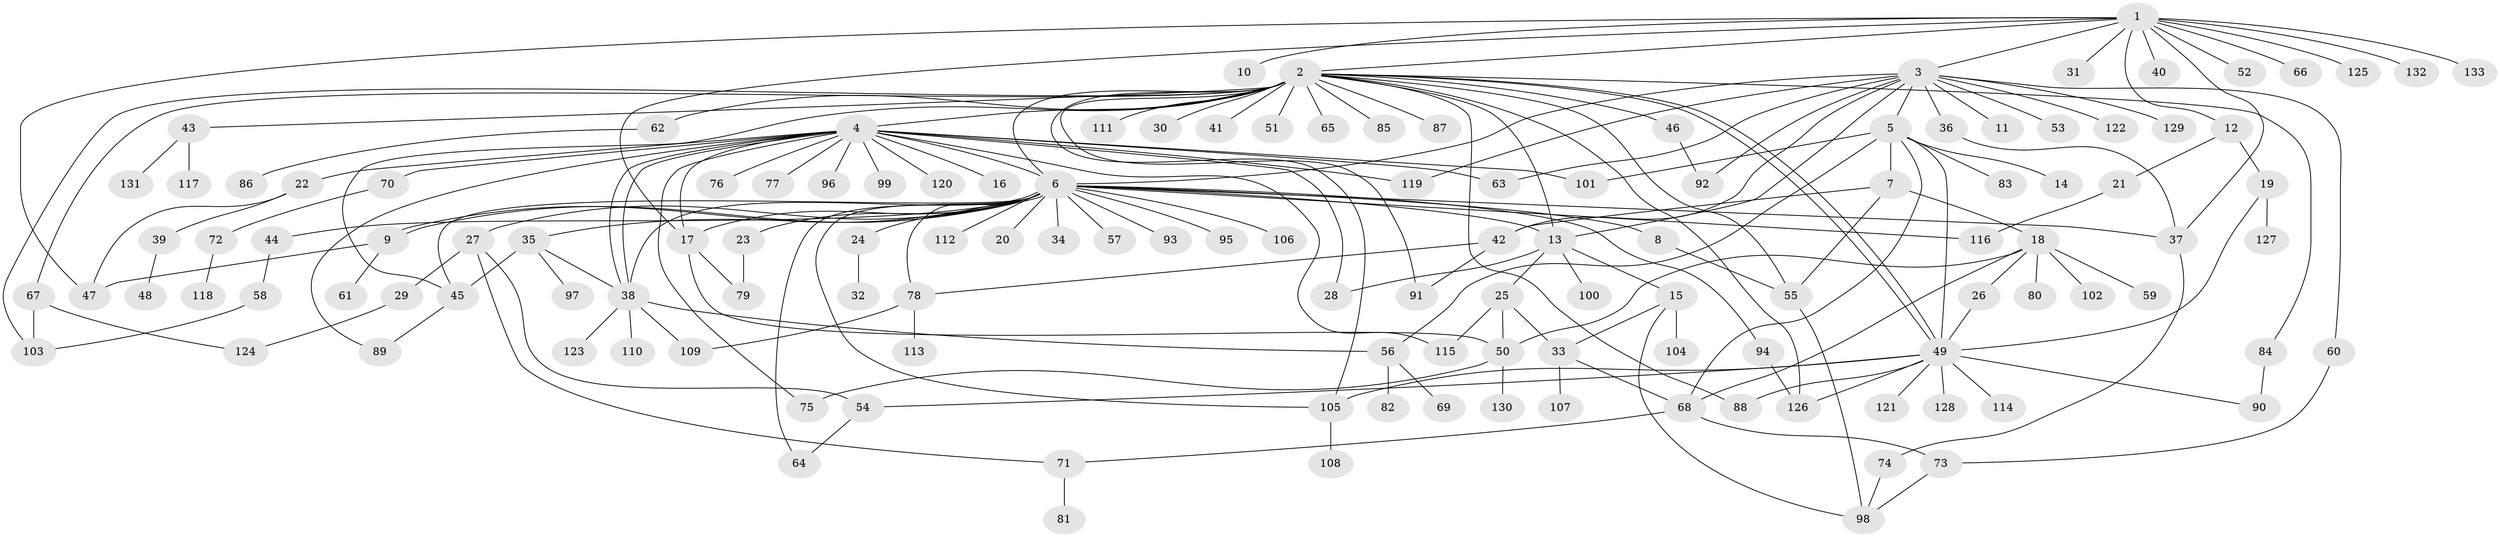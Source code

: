 // coarse degree distribution, {13: 0.02531645569620253, 22: 0.012658227848101266, 16: 0.012658227848101266, 7: 0.02531645569620253, 25: 0.012658227848101266, 4: 0.0759493670886076, 2: 0.1518987341772152, 1: 0.5189873417721519, 3: 0.11392405063291139, 5: 0.02531645569620253, 12: 0.012658227848101266, 9: 0.012658227848101266}
// Generated by graph-tools (version 1.1) at 2025/18/03/04/25 18:18:23]
// undirected, 133 vertices, 190 edges
graph export_dot {
graph [start="1"]
  node [color=gray90,style=filled];
  1;
  2;
  3;
  4;
  5;
  6;
  7;
  8;
  9;
  10;
  11;
  12;
  13;
  14;
  15;
  16;
  17;
  18;
  19;
  20;
  21;
  22;
  23;
  24;
  25;
  26;
  27;
  28;
  29;
  30;
  31;
  32;
  33;
  34;
  35;
  36;
  37;
  38;
  39;
  40;
  41;
  42;
  43;
  44;
  45;
  46;
  47;
  48;
  49;
  50;
  51;
  52;
  53;
  54;
  55;
  56;
  57;
  58;
  59;
  60;
  61;
  62;
  63;
  64;
  65;
  66;
  67;
  68;
  69;
  70;
  71;
  72;
  73;
  74;
  75;
  76;
  77;
  78;
  79;
  80;
  81;
  82;
  83;
  84;
  85;
  86;
  87;
  88;
  89;
  90;
  91;
  92;
  93;
  94;
  95;
  96;
  97;
  98;
  99;
  100;
  101;
  102;
  103;
  104;
  105;
  106;
  107;
  108;
  109;
  110;
  111;
  112;
  113;
  114;
  115;
  116;
  117;
  118;
  119;
  120;
  121;
  122;
  123;
  124;
  125;
  126;
  127;
  128;
  129;
  130;
  131;
  132;
  133;
  1 -- 2;
  1 -- 3;
  1 -- 10;
  1 -- 12;
  1 -- 17;
  1 -- 31;
  1 -- 37;
  1 -- 40;
  1 -- 47;
  1 -- 52;
  1 -- 66;
  1 -- 125;
  1 -- 132;
  1 -- 133;
  2 -- 4;
  2 -- 6;
  2 -- 13;
  2 -- 30;
  2 -- 41;
  2 -- 43;
  2 -- 45;
  2 -- 46;
  2 -- 49;
  2 -- 49;
  2 -- 51;
  2 -- 55;
  2 -- 62;
  2 -- 65;
  2 -- 67;
  2 -- 84;
  2 -- 85;
  2 -- 87;
  2 -- 88;
  2 -- 91;
  2 -- 103;
  2 -- 105;
  2 -- 111;
  2 -- 126;
  3 -- 5;
  3 -- 6;
  3 -- 11;
  3 -- 13;
  3 -- 36;
  3 -- 42;
  3 -- 53;
  3 -- 60;
  3 -- 63;
  3 -- 92;
  3 -- 119;
  3 -- 122;
  3 -- 129;
  4 -- 6;
  4 -- 16;
  4 -- 17;
  4 -- 22;
  4 -- 28;
  4 -- 38;
  4 -- 38;
  4 -- 63;
  4 -- 70;
  4 -- 75;
  4 -- 76;
  4 -- 77;
  4 -- 89;
  4 -- 96;
  4 -- 99;
  4 -- 101;
  4 -- 115;
  4 -- 119;
  4 -- 120;
  5 -- 7;
  5 -- 14;
  5 -- 49;
  5 -- 56;
  5 -- 68;
  5 -- 83;
  5 -- 101;
  6 -- 8;
  6 -- 9;
  6 -- 9;
  6 -- 13;
  6 -- 17;
  6 -- 20;
  6 -- 23;
  6 -- 24;
  6 -- 27;
  6 -- 34;
  6 -- 35;
  6 -- 37;
  6 -- 38;
  6 -- 44;
  6 -- 45;
  6 -- 57;
  6 -- 64;
  6 -- 78;
  6 -- 93;
  6 -- 94;
  6 -- 95;
  6 -- 105;
  6 -- 106;
  6 -- 112;
  6 -- 116;
  7 -- 18;
  7 -- 42;
  7 -- 55;
  8 -- 55;
  9 -- 47;
  9 -- 61;
  12 -- 19;
  12 -- 21;
  13 -- 15;
  13 -- 25;
  13 -- 28;
  13 -- 100;
  15 -- 33;
  15 -- 98;
  15 -- 104;
  17 -- 50;
  17 -- 79;
  18 -- 26;
  18 -- 50;
  18 -- 59;
  18 -- 68;
  18 -- 80;
  18 -- 102;
  19 -- 49;
  19 -- 127;
  21 -- 116;
  22 -- 39;
  22 -- 47;
  23 -- 79;
  24 -- 32;
  25 -- 33;
  25 -- 50;
  25 -- 115;
  26 -- 49;
  27 -- 29;
  27 -- 54;
  27 -- 71;
  29 -- 124;
  33 -- 68;
  33 -- 107;
  35 -- 38;
  35 -- 45;
  35 -- 97;
  36 -- 37;
  37 -- 74;
  38 -- 56;
  38 -- 109;
  38 -- 110;
  38 -- 123;
  39 -- 48;
  42 -- 78;
  42 -- 91;
  43 -- 117;
  43 -- 131;
  44 -- 58;
  45 -- 89;
  46 -- 92;
  49 -- 54;
  49 -- 88;
  49 -- 90;
  49 -- 105;
  49 -- 114;
  49 -- 121;
  49 -- 126;
  49 -- 128;
  50 -- 75;
  50 -- 130;
  54 -- 64;
  55 -- 98;
  56 -- 69;
  56 -- 82;
  58 -- 103;
  60 -- 73;
  62 -- 86;
  67 -- 103;
  67 -- 124;
  68 -- 71;
  68 -- 73;
  70 -- 72;
  71 -- 81;
  72 -- 118;
  73 -- 98;
  74 -- 98;
  78 -- 109;
  78 -- 113;
  84 -- 90;
  94 -- 126;
  105 -- 108;
}
